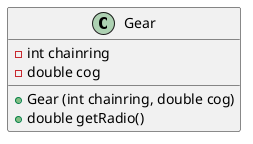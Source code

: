 @startuml

class Gear{
    - int chainring
    - double cog
    + Gear (int chainring, double cog)
    + double getRadio()
}

@enduml